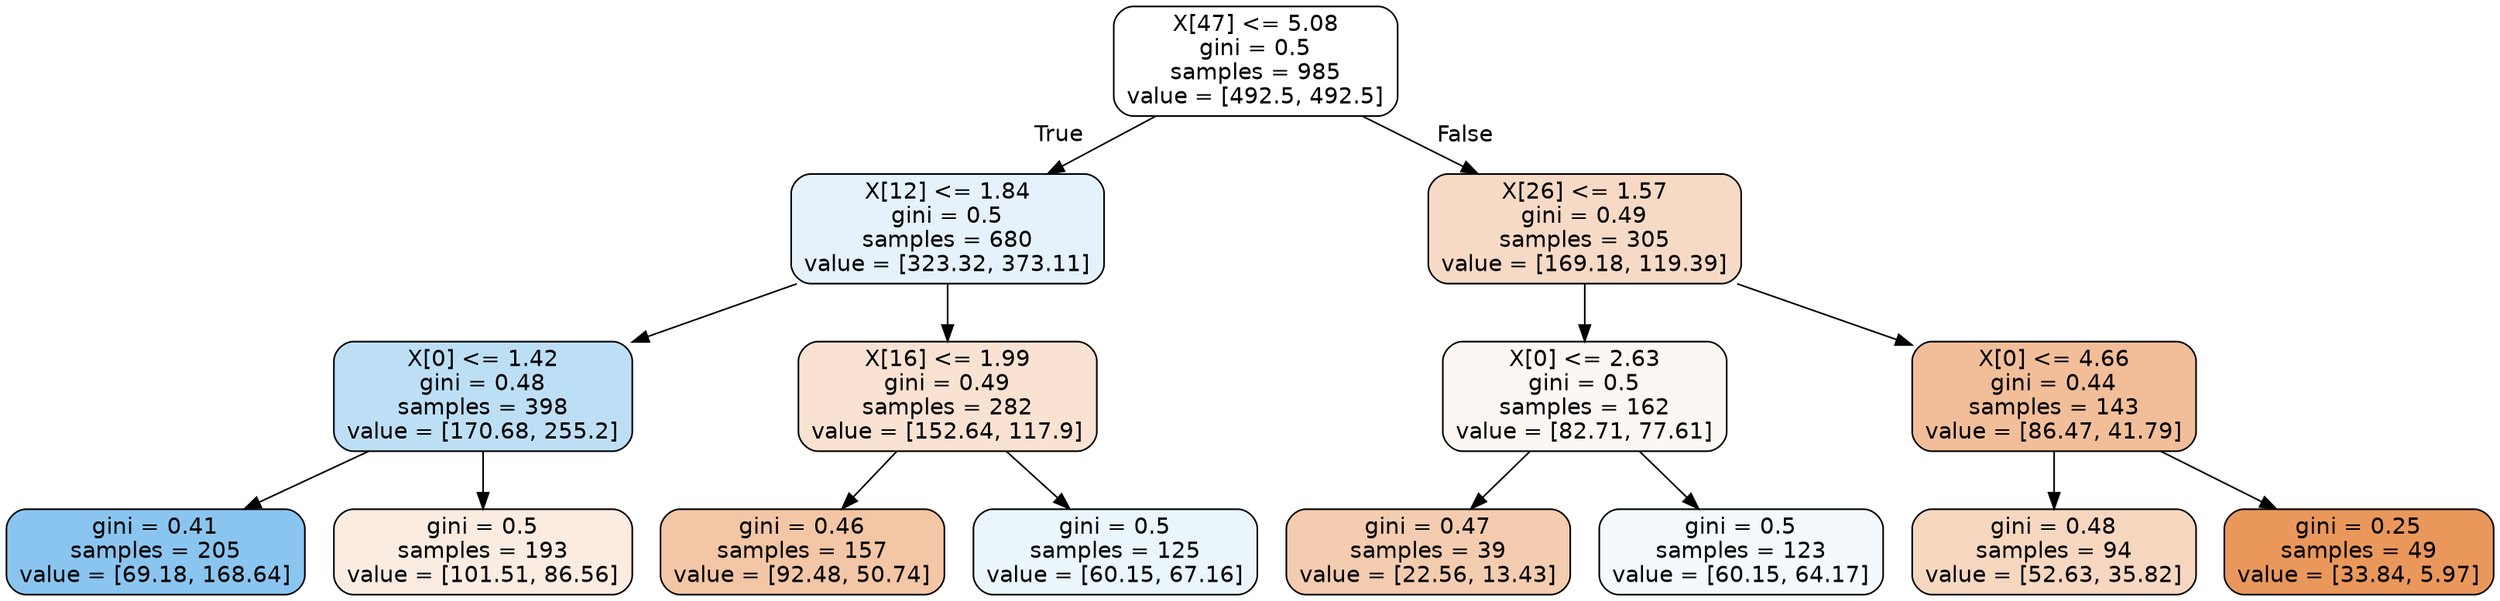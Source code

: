 digraph Tree {
node [shape=box, style="filled, rounded", color="black", fontname=helvetica] ;
edge [fontname=helvetica] ;
0 [label="X[47] <= 5.08\ngini = 0.5\nsamples = 985\nvalue = [492.5, 492.5]", fillcolor="#ffffff"] ;
1 [label="X[12] <= 1.84\ngini = 0.5\nsamples = 680\nvalue = [323.32, 373.11]", fillcolor="#e5f2fc"] ;
0 -> 1 [labeldistance=2.5, labelangle=45, headlabel="True"] ;
2 [label="X[0] <= 1.42\ngini = 0.48\nsamples = 398\nvalue = [170.68, 255.2]", fillcolor="#bddff6"] ;
1 -> 2 ;
3 [label="gini = 0.41\nsamples = 205\nvalue = [69.18, 168.64]", fillcolor="#8ac5f0"] ;
2 -> 3 ;
4 [label="gini = 0.5\nsamples = 193\nvalue = [101.51, 86.56]", fillcolor="#fbece2"] ;
2 -> 4 ;
5 [label="X[16] <= 1.99\ngini = 0.49\nsamples = 282\nvalue = [152.64, 117.9]", fillcolor="#f9e2d2"] ;
1 -> 5 ;
6 [label="gini = 0.46\nsamples = 157\nvalue = [92.48, 50.74]", fillcolor="#f3c6a6"] ;
5 -> 6 ;
7 [label="gini = 0.5\nsamples = 125\nvalue = [60.15, 67.16]", fillcolor="#eaf5fc"] ;
5 -> 7 ;
8 [label="X[26] <= 1.57\ngini = 0.49\nsamples = 305\nvalue = [169.18, 119.39]", fillcolor="#f7dac5"] ;
0 -> 8 [labeldistance=2.5, labelangle=-45, headlabel="False"] ;
9 [label="X[0] <= 2.63\ngini = 0.5\nsamples = 162\nvalue = [82.71, 77.61]", fillcolor="#fdf7f3"] ;
8 -> 9 ;
10 [label="gini = 0.47\nsamples = 39\nvalue = [22.56, 13.43]", fillcolor="#f4ccaf"] ;
9 -> 10 ;
11 [label="gini = 0.5\nsamples = 123\nvalue = [60.15, 64.17]", fillcolor="#f3f9fd"] ;
9 -> 11 ;
12 [label="X[0] <= 4.66\ngini = 0.44\nsamples = 143\nvalue = [86.47, 41.79]", fillcolor="#f2be99"] ;
8 -> 12 ;
13 [label="gini = 0.48\nsamples = 94\nvalue = [52.63, 35.82]", fillcolor="#f7d7c0"] ;
12 -> 13 ;
14 [label="gini = 0.25\nsamples = 49\nvalue = [33.84, 5.97]", fillcolor="#ea975c"] ;
12 -> 14 ;
}